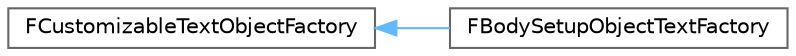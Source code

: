 digraph "Graphical Class Hierarchy"
{
 // INTERACTIVE_SVG=YES
 // LATEX_PDF_SIZE
  bgcolor="transparent";
  edge [fontname=Helvetica,fontsize=10,labelfontname=Helvetica,labelfontsize=10];
  node [fontname=Helvetica,fontsize=10,shape=box,height=0.2,width=0.4];
  rankdir="LR";
  Node0 [id="Node000000",label="FCustomizableTextObjectFactory",height=0.2,width=0.4,color="grey40", fillcolor="white", style="filled",URL="$de/d5d/classFCustomizableTextObjectFactory.html",tooltip="This class is a simple customizable object factory driven from a text buffer."];
  Node0 -> Node1 [id="edge3685_Node000000_Node000001",dir="back",color="steelblue1",style="solid",tooltip=" "];
  Node1 [id="Node000001",label="FBodySetupObjectTextFactory",height=0.2,width=0.4,color="grey40", fillcolor="white", style="filled",URL="$da/dd7/classFBodySetupObjectTextFactory.html",tooltip="BodySetup contains all collision information that is associated with a single asset."];
}
